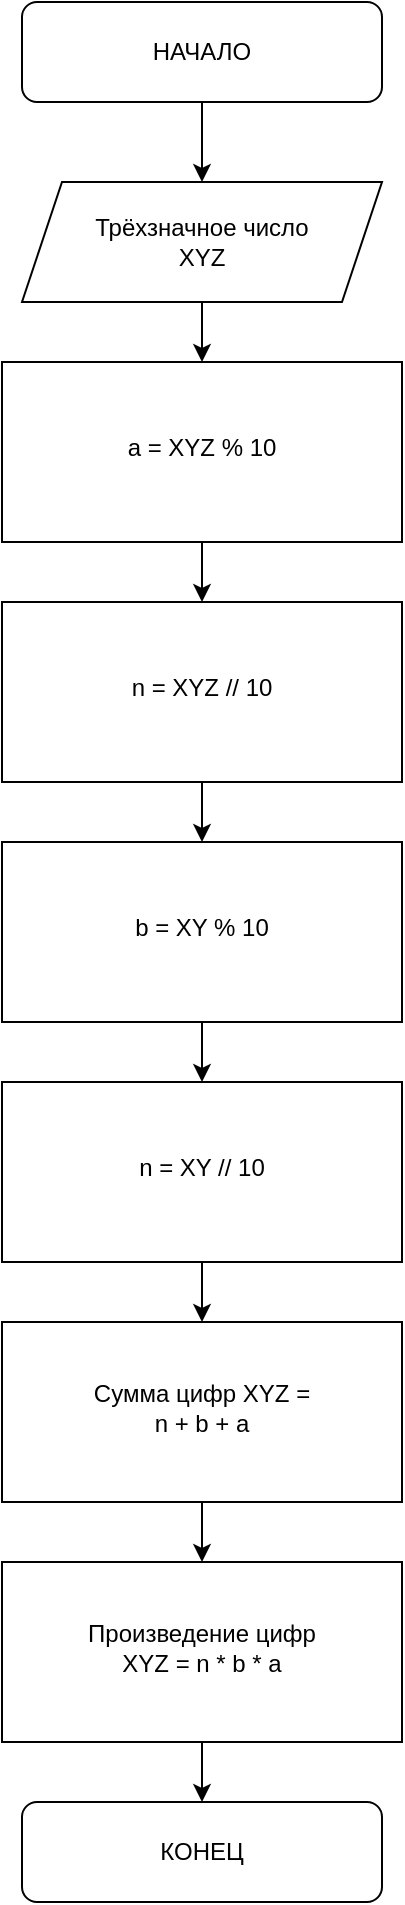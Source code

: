 <mxfile version="14.9.6" type="github">
  <diagram id="C5RBs43oDa-KdzZeNtuy" name="Page-1">
    <mxGraphModel dx="786" dy="438" grid="1" gridSize="10" guides="1" tooltips="1" connect="1" arrows="1" fold="1" page="1" pageScale="1" pageWidth="827" pageHeight="1169" math="0" shadow="0">
      <root>
        <mxCell id="WIyWlLk6GJQsqaUBKTNV-0" />
        <mxCell id="WIyWlLk6GJQsqaUBKTNV-1" parent="WIyWlLk6GJQsqaUBKTNV-0" />
        <mxCell id="x4Jkv8CrMv6QVgOoSjrv-7" value="" style="edgeStyle=orthogonalEdgeStyle;rounded=0;orthogonalLoop=1;jettySize=auto;html=1;" parent="WIyWlLk6GJQsqaUBKTNV-1" source="WIyWlLk6GJQsqaUBKTNV-3" target="x4Jkv8CrMv6QVgOoSjrv-0" edge="1">
          <mxGeometry relative="1" as="geometry" />
        </mxCell>
        <mxCell id="WIyWlLk6GJQsqaUBKTNV-3" value="НАЧАЛО" style="rounded=1;whiteSpace=wrap;html=1;fontSize=12;glass=0;strokeWidth=1;shadow=0;" parent="WIyWlLk6GJQsqaUBKTNV-1" vertex="1">
          <mxGeometry x="290" y="100" width="180" height="50" as="geometry" />
        </mxCell>
        <mxCell id="x4Jkv8CrMv6QVgOoSjrv-11" value="" style="edgeStyle=orthogonalEdgeStyle;rounded=0;orthogonalLoop=1;jettySize=auto;html=1;" parent="WIyWlLk6GJQsqaUBKTNV-1" source="WIyWlLk6GJQsqaUBKTNV-6" target="x4Jkv8CrMv6QVgOoSjrv-10" edge="1">
          <mxGeometry relative="1" as="geometry" />
        </mxCell>
        <mxCell id="WIyWlLk6GJQsqaUBKTNV-6" value="a = XYZ % 10" style="rounded=0;whiteSpace=wrap;html=1;shadow=0;fontFamily=Helvetica;fontSize=12;align=center;strokeWidth=1;spacing=6;spacingTop=-4;" parent="WIyWlLk6GJQsqaUBKTNV-1" vertex="1">
          <mxGeometry x="280" y="280" width="200" height="90" as="geometry" />
        </mxCell>
        <mxCell id="x4Jkv8CrMv6QVgOoSjrv-9" value="" style="edgeStyle=orthogonalEdgeStyle;rounded=0;orthogonalLoop=1;jettySize=auto;html=1;" parent="WIyWlLk6GJQsqaUBKTNV-1" source="x4Jkv8CrMv6QVgOoSjrv-0" target="WIyWlLk6GJQsqaUBKTNV-6" edge="1">
          <mxGeometry relative="1" as="geometry" />
        </mxCell>
        <mxCell id="x4Jkv8CrMv6QVgOoSjrv-0" value="Трёхзначное число&lt;br&gt;XYZ" style="shape=parallelogram;perimeter=parallelogramPerimeter;whiteSpace=wrap;html=1;fixedSize=1;" parent="WIyWlLk6GJQsqaUBKTNV-1" vertex="1">
          <mxGeometry x="290" y="190" width="180" height="60" as="geometry" />
        </mxCell>
        <mxCell id="x4Jkv8CrMv6QVgOoSjrv-13" value="" style="edgeStyle=orthogonalEdgeStyle;rounded=0;orthogonalLoop=1;jettySize=auto;html=1;" parent="WIyWlLk6GJQsqaUBKTNV-1" source="x4Jkv8CrMv6QVgOoSjrv-10" target="x4Jkv8CrMv6QVgOoSjrv-12" edge="1">
          <mxGeometry relative="1" as="geometry" />
        </mxCell>
        <mxCell id="x4Jkv8CrMv6QVgOoSjrv-10" value="n = XYZ // 10" style="rounded=0;whiteSpace=wrap;html=1;shadow=0;fontFamily=Helvetica;fontSize=12;align=center;strokeWidth=1;spacing=6;spacingTop=-4;" parent="WIyWlLk6GJQsqaUBKTNV-1" vertex="1">
          <mxGeometry x="280" y="400" width="200" height="90" as="geometry" />
        </mxCell>
        <mxCell id="x4Jkv8CrMv6QVgOoSjrv-15" value="" style="edgeStyle=orthogonalEdgeStyle;rounded=0;orthogonalLoop=1;jettySize=auto;html=1;" parent="WIyWlLk6GJQsqaUBKTNV-1" source="x4Jkv8CrMv6QVgOoSjrv-12" target="x4Jkv8CrMv6QVgOoSjrv-14" edge="1">
          <mxGeometry relative="1" as="geometry" />
        </mxCell>
        <mxCell id="x4Jkv8CrMv6QVgOoSjrv-12" value="b = XY % 10" style="rounded=0;whiteSpace=wrap;html=1;shadow=0;fontFamily=Helvetica;fontSize=12;align=center;strokeWidth=1;spacing=6;spacingTop=-4;" parent="WIyWlLk6GJQsqaUBKTNV-1" vertex="1">
          <mxGeometry x="280" y="520" width="200" height="90" as="geometry" />
        </mxCell>
        <mxCell id="x4Jkv8CrMv6QVgOoSjrv-17" value="" style="edgeStyle=orthogonalEdgeStyle;rounded=0;orthogonalLoop=1;jettySize=auto;html=1;" parent="WIyWlLk6GJQsqaUBKTNV-1" source="x4Jkv8CrMv6QVgOoSjrv-14" target="x4Jkv8CrMv6QVgOoSjrv-16" edge="1">
          <mxGeometry relative="1" as="geometry" />
        </mxCell>
        <mxCell id="x4Jkv8CrMv6QVgOoSjrv-14" value="n = XY // 10" style="rounded=0;whiteSpace=wrap;html=1;shadow=0;fontFamily=Helvetica;fontSize=12;align=center;strokeWidth=1;spacing=6;spacingTop=-4;" parent="WIyWlLk6GJQsqaUBKTNV-1" vertex="1">
          <mxGeometry x="280" y="640" width="200" height="90" as="geometry" />
        </mxCell>
        <mxCell id="x4Jkv8CrMv6QVgOoSjrv-19" value="" style="edgeStyle=orthogonalEdgeStyle;rounded=0;orthogonalLoop=1;jettySize=auto;html=1;" parent="WIyWlLk6GJQsqaUBKTNV-1" source="x4Jkv8CrMv6QVgOoSjrv-16" target="x4Jkv8CrMv6QVgOoSjrv-18" edge="1">
          <mxGeometry relative="1" as="geometry" />
        </mxCell>
        <mxCell id="x4Jkv8CrMv6QVgOoSjrv-16" value="Сумма цифр XYZ =&lt;br&gt;n + b + a" style="rounded=0;whiteSpace=wrap;html=1;shadow=0;fontFamily=Helvetica;fontSize=12;align=center;strokeWidth=1;spacing=6;spacingTop=-4;" parent="WIyWlLk6GJQsqaUBKTNV-1" vertex="1">
          <mxGeometry x="280" y="760" width="200" height="90" as="geometry" />
        </mxCell>
        <mxCell id="x4Jkv8CrMv6QVgOoSjrv-21" value="" style="edgeStyle=orthogonalEdgeStyle;rounded=0;orthogonalLoop=1;jettySize=auto;html=1;" parent="WIyWlLk6GJQsqaUBKTNV-1" source="x4Jkv8CrMv6QVgOoSjrv-18" target="x4Jkv8CrMv6QVgOoSjrv-20" edge="1">
          <mxGeometry relative="1" as="geometry" />
        </mxCell>
        <mxCell id="x4Jkv8CrMv6QVgOoSjrv-18" value="Произведение цифр&lt;br&gt;XYZ = n * b * a" style="rounded=0;whiteSpace=wrap;html=1;shadow=0;fontFamily=Helvetica;fontSize=12;align=center;strokeWidth=1;spacing=6;spacingTop=-4;" parent="WIyWlLk6GJQsqaUBKTNV-1" vertex="1">
          <mxGeometry x="280" y="880" width="200" height="90" as="geometry" />
        </mxCell>
        <mxCell id="x4Jkv8CrMv6QVgOoSjrv-20" value="КОНЕЦ" style="rounded=1;whiteSpace=wrap;html=1;fontSize=12;glass=0;strokeWidth=1;shadow=0;" parent="WIyWlLk6GJQsqaUBKTNV-1" vertex="1">
          <mxGeometry x="290" y="1000" width="180" height="50" as="geometry" />
        </mxCell>
      </root>
    </mxGraphModel>
  </diagram>
</mxfile>
